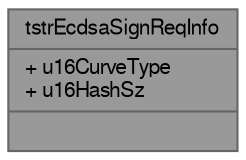 digraph "tstrEcdsaSignReqInfo"
{
 // LATEX_PDF_SIZE
  bgcolor="transparent";
  edge [fontname=FreeSans,fontsize=10,labelfontname=FreeSans,labelfontsize=10];
  node [fontname=FreeSans,fontsize=10,shape=box,height=0.2,width=0.4];
  Node1 [shape=record,label="{tstrEcdsaSignReqInfo\n|+ u16CurveType\l+ u16HashSz\l|}",height=0.2,width=0.4,color="gray40", fillcolor="grey60", style="filled", fontcolor="black",tooltip=" "];
}

